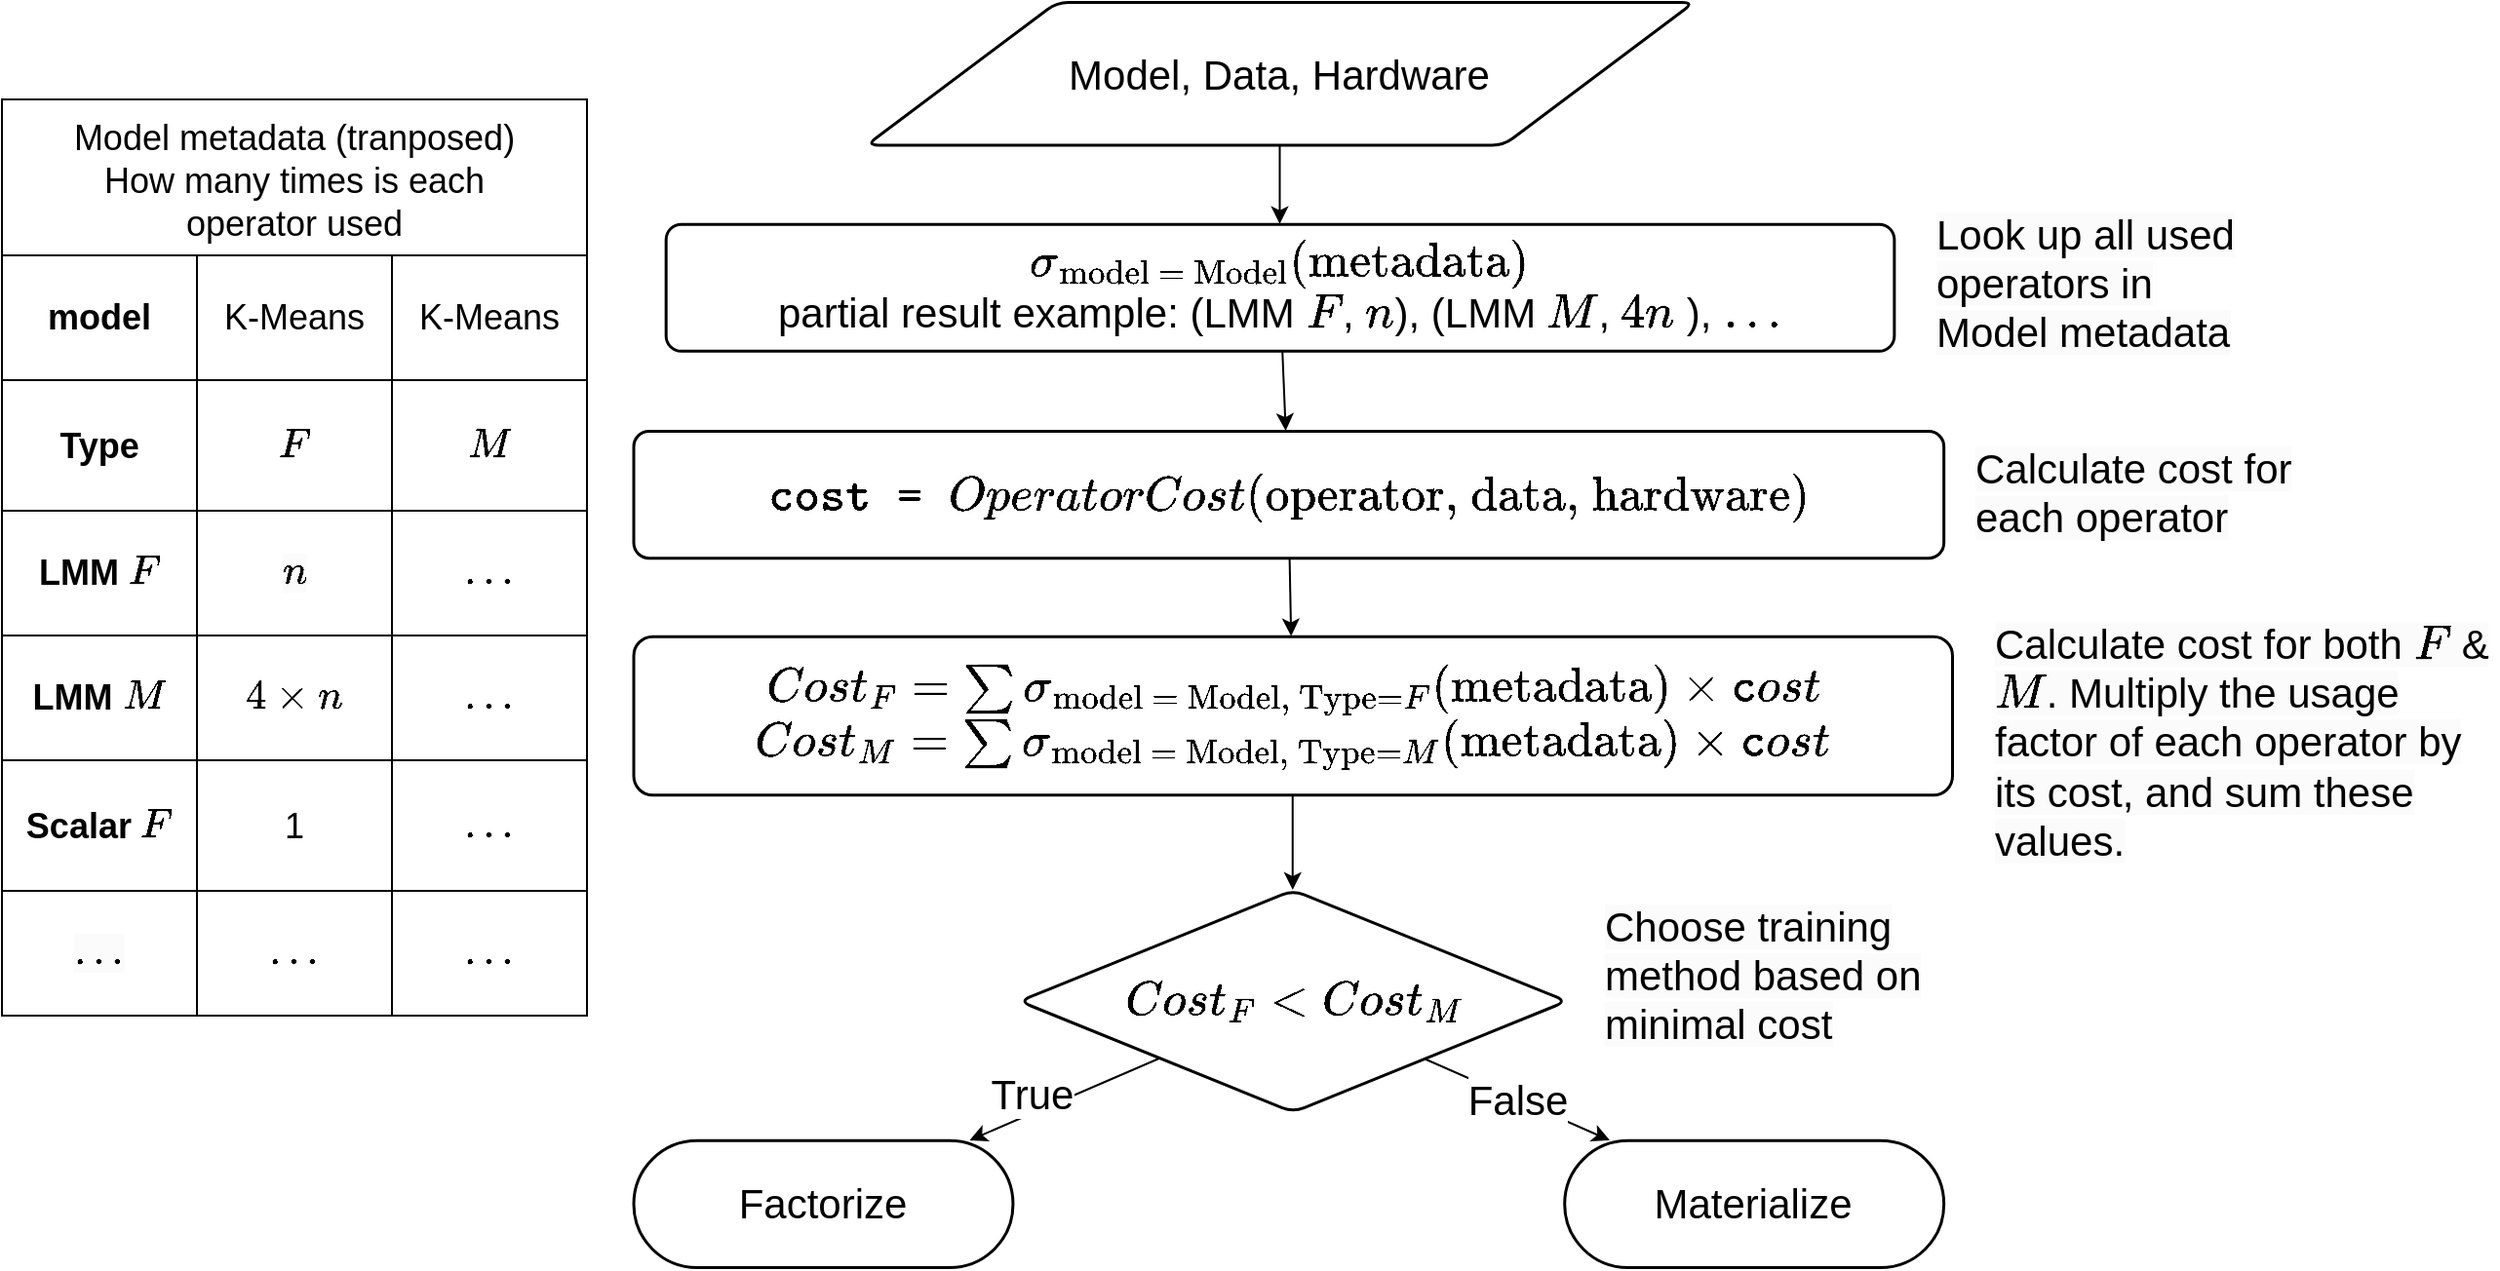 <mxfile>
    <diagram id="ICyV7vEhXe8mz0-qZnMz" name="Page-1">
        <mxGraphModel dx="3842" dy="2972" grid="1" gridSize="10" guides="1" tooltips="1" connect="1" arrows="1" fold="1" page="1" pageScale="1" pageWidth="827" pageHeight="1169" math="1" shadow="0">
            <root>
                <mxCell id="0"/>
                <mxCell id="1" parent="0"/>
                <mxCell id="121" value="&lt;span style=&quot;color: rgb(0, 0, 0); font-family: Helvetica; font-size: 21px; font-style: normal; font-variant-ligatures: normal; font-variant-caps: normal; font-weight: 400; letter-spacing: normal; orphans: 2; text-align: center; text-indent: 0px; text-transform: none; widows: 2; word-spacing: 0px; -webkit-text-stroke-width: 0px; background-color: rgb(251, 251, 251); text-decoration-thickness: initial; text-decoration-style: initial; text-decoration-color: initial; float: none; display: inline !important;&quot;&gt;Look up all used operators in Model metadata&lt;/span&gt;&lt;br style=&quot;border-color: var(--border-color); color: rgb(0, 0, 0); font-family: Helvetica; font-size: 21px; font-style: normal; font-variant-ligatures: normal; font-variant-caps: normal; font-weight: 400; letter-spacing: normal; orphans: 2; text-align: center; text-indent: 0px; text-transform: none; widows: 2; word-spacing: 0px; -webkit-text-stroke-width: 0px; background-color: rgb(251, 251, 251); text-decoration-thickness: initial; text-decoration-style: initial; text-decoration-color: initial;&quot;&gt;" style="text;whiteSpace=wrap;html=1;fontSize=21;" parent="1" vertex="1">
                    <mxGeometry x="-770" y="-80" width="170" height="40" as="geometry"/>
                </mxCell>
                <mxCell id="122" value="&lt;span style=&quot;color: rgb(0, 0, 0); font-family: Helvetica; font-size: 21px; font-style: normal; font-variant-ligatures: normal; font-variant-caps: normal; font-weight: 400; letter-spacing: normal; orphans: 2; text-align: center; text-indent: 0px; text-transform: none; widows: 2; word-spacing: 0px; -webkit-text-stroke-width: 0px; background-color: rgb(251, 251, 251); text-decoration-thickness: initial; text-decoration-style: initial; text-decoration-color: initial; float: none; display: inline !important;&quot;&gt;Calculate cost for each operator&lt;/span&gt;&lt;br style=&quot;border-color: var(--border-color); color: rgb(0, 0, 0); font-family: Helvetica; font-size: 21px; font-style: normal; font-variant-ligatures: normal; font-variant-caps: normal; font-weight: 400; letter-spacing: normal; orphans: 2; text-align: center; text-indent: 0px; text-transform: none; widows: 2; word-spacing: 0px; -webkit-text-stroke-width: 0px; background-color: rgb(251, 251, 251); text-decoration-thickness: initial; text-decoration-style: initial; text-decoration-color: initial;&quot;&gt;" style="text;whiteSpace=wrap;html=1;fontSize=21;" parent="1" vertex="1">
                    <mxGeometry x="-750" y="40" width="170" height="40" as="geometry"/>
                </mxCell>
                <mxCell id="123" value="&lt;span style=&quot;color: rgb(0, 0, 0); font-family: Helvetica; font-size: 21px; font-style: normal; font-variant-ligatures: normal; font-variant-caps: normal; font-weight: 400; letter-spacing: normal; orphans: 2; text-align: center; text-indent: 0px; text-transform: none; widows: 2; word-spacing: 0px; -webkit-text-stroke-width: 0px; background-color: rgb(251, 251, 251); text-decoration-thickness: initial; text-decoration-style: initial; text-decoration-color: initial; float: none; display: inline !important;&quot;&gt;Calculate cost for both \(F\) &amp;amp; \(M\). Multiply the usage factor of each operator by its cost, and sum these values.&lt;/span&gt;" style="text;whiteSpace=wrap;html=1;fontSize=21;" parent="1" vertex="1">
                    <mxGeometry x="-740" y="130" width="260" height="40" as="geometry"/>
                </mxCell>
                <mxCell id="148" value="Model metadata (tranposed)&#10;How many times is each &#10;operator used" style="shape=table;startSize=80;container=1;collapsible=0;childLayout=tableLayout;fontSize=18;" parent="1" vertex="1">
                    <mxGeometry x="-1760" y="-130" width="300" height="470" as="geometry"/>
                </mxCell>
                <mxCell id="149" value="" style="shape=tableRow;horizontal=0;startSize=0;swimlaneHead=0;swimlaneBody=0;top=0;left=0;bottom=0;right=0;collapsible=0;dropTarget=0;fillColor=none;points=[[0,0.5],[1,0.5]];portConstraint=eastwest;fontSize=14;" parent="148" vertex="1">
                    <mxGeometry y="80" width="300" height="64" as="geometry"/>
                </mxCell>
                <mxCell id="150" value="&lt;span style=&quot;font-size: 18px; font-weight: 700;&quot;&gt;model&lt;/span&gt;" style="shape=partialRectangle;html=1;whiteSpace=wrap;connectable=0;overflow=hidden;fillColor=none;top=0;left=0;bottom=0;right=0;pointerEvents=1;fontSize=18;" parent="149" vertex="1">
                    <mxGeometry width="100" height="64" as="geometry">
                        <mxRectangle width="100" height="64" as="alternateBounds"/>
                    </mxGeometry>
                </mxCell>
                <mxCell id="151" value="&lt;span style=&quot;font-size: 18px;&quot;&gt;K-Means&lt;/span&gt;" style="shape=partialRectangle;html=1;whiteSpace=wrap;connectable=0;overflow=hidden;fillColor=none;top=0;left=0;bottom=0;right=0;pointerEvents=1;fontSize=18;" parent="149" vertex="1">
                    <mxGeometry x="100" width="100" height="64" as="geometry">
                        <mxRectangle width="100" height="64" as="alternateBounds"/>
                    </mxGeometry>
                </mxCell>
                <mxCell id="152" value="&lt;span style=&quot;font-size: 18px;&quot;&gt;K-Means&lt;/span&gt;" style="shape=partialRectangle;html=1;whiteSpace=wrap;connectable=0;overflow=hidden;fillColor=none;top=0;left=0;bottom=0;right=0;pointerEvents=1;fontSize=18;" parent="149" vertex="1">
                    <mxGeometry x="200" width="100" height="64" as="geometry">
                        <mxRectangle width="100" height="64" as="alternateBounds"/>
                    </mxGeometry>
                </mxCell>
                <mxCell id="153" value="" style="shape=tableRow;horizontal=0;startSize=0;swimlaneHead=0;swimlaneBody=0;top=0;left=0;bottom=0;right=0;collapsible=0;dropTarget=0;fillColor=none;points=[[0,0.5],[1,0.5]];portConstraint=eastwest;fontSize=14;" parent="148" vertex="1">
                    <mxGeometry y="144" width="300" height="67" as="geometry"/>
                </mxCell>
                <mxCell id="154" value="&lt;span style=&quot;font-size: 18px; font-weight: 700;&quot;&gt;Type&lt;/span&gt;" style="shape=partialRectangle;html=1;whiteSpace=wrap;connectable=0;overflow=hidden;fillColor=none;top=0;left=0;bottom=0;right=0;pointerEvents=1;fontSize=18;" parent="153" vertex="1">
                    <mxGeometry width="100" height="67" as="geometry">
                        <mxRectangle width="100" height="67" as="alternateBounds"/>
                    </mxGeometry>
                </mxCell>
                <mxCell id="155" value="&lt;span style=&quot;font-size: 18px;&quot;&gt;\(F\)&lt;/span&gt;" style="shape=partialRectangle;html=1;whiteSpace=wrap;connectable=0;overflow=hidden;fillColor=none;top=0;left=0;bottom=0;right=0;pointerEvents=1;fontSize=18;" parent="153" vertex="1">
                    <mxGeometry x="100" width="100" height="67" as="geometry">
                        <mxRectangle width="100" height="67" as="alternateBounds"/>
                    </mxGeometry>
                </mxCell>
                <mxCell id="156" value="&lt;span style=&quot;font-size: 18px;&quot;&gt;\(M\)&lt;/span&gt;" style="shape=partialRectangle;html=1;whiteSpace=wrap;connectable=0;overflow=hidden;fillColor=none;top=0;left=0;bottom=0;right=0;pointerEvents=1;fontSize=18;" parent="153" vertex="1">
                    <mxGeometry x="200" width="100" height="67" as="geometry">
                        <mxRectangle width="100" height="67" as="alternateBounds"/>
                    </mxGeometry>
                </mxCell>
                <mxCell id="157" value="" style="shape=tableRow;horizontal=0;startSize=0;swimlaneHead=0;swimlaneBody=0;top=0;left=0;bottom=0;right=0;collapsible=0;dropTarget=0;fillColor=none;points=[[0,0.5],[1,0.5]];portConstraint=eastwest;fontSize=14;" parent="148" vertex="1">
                    <mxGeometry y="211" width="300" height="64" as="geometry"/>
                </mxCell>
                <mxCell id="158" value="&lt;span style=&quot;font-size: 18px; font-weight: 700;&quot;&gt;LMM \(F\)&lt;/span&gt;" style="shape=partialRectangle;html=1;whiteSpace=wrap;connectable=0;overflow=hidden;fillColor=none;top=0;left=0;bottom=0;right=0;pointerEvents=1;fontSize=18;" parent="157" vertex="1">
                    <mxGeometry width="100" height="64" as="geometry">
                        <mxRectangle width="100" height="64" as="alternateBounds"/>
                    </mxGeometry>
                </mxCell>
                <mxCell id="159" value="&lt;span style=&quot;color: rgb(0, 0, 0); font-family: Helvetica; font-size: 18px; font-style: normal; font-variant-ligatures: normal; font-variant-caps: normal; font-weight: 400; letter-spacing: normal; orphans: 2; text-align: center; text-indent: 0px; text-transform: none; widows: 2; word-spacing: 0px; -webkit-text-stroke-width: 0px; background-color: rgb(251, 251, 251); text-decoration-thickness: initial; text-decoration-style: initial; text-decoration-color: initial; float: none; display: inline !important;&quot;&gt;\(n\)&lt;/span&gt;" style="shape=partialRectangle;html=1;whiteSpace=wrap;connectable=0;overflow=hidden;fillColor=none;top=0;left=0;bottom=0;right=0;pointerEvents=1;fontSize=18;" parent="157" vertex="1">
                    <mxGeometry x="100" width="100" height="64" as="geometry">
                        <mxRectangle width="100" height="64" as="alternateBounds"/>
                    </mxGeometry>
                </mxCell>
                <mxCell id="160" value="&lt;span style=&quot;font-size: 18px;&quot;&gt;\(\ldots\)&lt;/span&gt;" style="shape=partialRectangle;html=1;whiteSpace=wrap;connectable=0;overflow=hidden;fillColor=none;top=0;left=0;bottom=0;right=0;pointerEvents=1;fontSize=18;" parent="157" vertex="1">
                    <mxGeometry x="200" width="100" height="64" as="geometry">
                        <mxRectangle width="100" height="64" as="alternateBounds"/>
                    </mxGeometry>
                </mxCell>
                <mxCell id="161" value="" style="shape=tableRow;horizontal=0;startSize=0;swimlaneHead=0;swimlaneBody=0;top=0;left=0;bottom=0;right=0;collapsible=0;dropTarget=0;fillColor=none;points=[[0,0.5],[1,0.5]];portConstraint=eastwest;fontSize=14;" parent="148" vertex="1">
                    <mxGeometry y="275" width="300" height="64" as="geometry"/>
                </mxCell>
                <mxCell id="162" value="&lt;span style=&quot;font-size: 18px; font-weight: 700;&quot;&gt;LMM \(M\)&lt;/span&gt;" style="shape=partialRectangle;html=1;whiteSpace=wrap;connectable=0;overflow=hidden;fillColor=none;top=0;left=0;bottom=0;right=0;pointerEvents=1;fontSize=18;" parent="161" vertex="1">
                    <mxGeometry width="100" height="64" as="geometry">
                        <mxRectangle width="100" height="64" as="alternateBounds"/>
                    </mxGeometry>
                </mxCell>
                <mxCell id="163" value="&lt;span style=&quot;font-size: 18px;&quot;&gt;\( 4 \times n\)&lt;/span&gt;" style="shape=partialRectangle;html=1;whiteSpace=wrap;connectable=0;overflow=hidden;fillColor=none;top=0;left=0;bottom=0;right=0;pointerEvents=1;fontSize=18;" parent="161" vertex="1">
                    <mxGeometry x="100" width="100" height="64" as="geometry">
                        <mxRectangle width="100" height="64" as="alternateBounds"/>
                    </mxGeometry>
                </mxCell>
                <mxCell id="164" value="&lt;span style=&quot;font-size: 18px;&quot;&gt;\(\ldots\)&lt;/span&gt;" style="shape=partialRectangle;html=1;whiteSpace=wrap;connectable=0;overflow=hidden;fillColor=none;top=0;left=0;bottom=0;right=0;pointerEvents=1;fontSize=18;" parent="161" vertex="1">
                    <mxGeometry x="200" width="100" height="64" as="geometry">
                        <mxRectangle width="100" height="64" as="alternateBounds"/>
                    </mxGeometry>
                </mxCell>
                <mxCell id="165" value="" style="shape=tableRow;horizontal=0;startSize=0;swimlaneHead=0;swimlaneBody=0;top=0;left=0;bottom=0;right=0;collapsible=0;dropTarget=0;fillColor=none;points=[[0,0.5],[1,0.5]];portConstraint=eastwest;fontSize=14;" parent="148" vertex="1">
                    <mxGeometry y="339" width="300" height="67" as="geometry"/>
                </mxCell>
                <mxCell id="166" value="&lt;span style=&quot;font-size: 18px; font-weight: 700;&quot;&gt;Scalar \(F\)&lt;/span&gt;" style="shape=partialRectangle;html=1;whiteSpace=wrap;connectable=0;overflow=hidden;fillColor=none;top=0;left=0;bottom=0;right=0;pointerEvents=1;fontSize=18;" parent="165" vertex="1">
                    <mxGeometry width="100" height="67" as="geometry">
                        <mxRectangle width="100" height="67" as="alternateBounds"/>
                    </mxGeometry>
                </mxCell>
                <mxCell id="167" value="1" style="shape=partialRectangle;html=1;whiteSpace=wrap;connectable=0;overflow=hidden;fillColor=none;top=0;left=0;bottom=0;right=0;pointerEvents=1;fontSize=18;" parent="165" vertex="1">
                    <mxGeometry x="100" width="100" height="67" as="geometry">
                        <mxRectangle width="100" height="67" as="alternateBounds"/>
                    </mxGeometry>
                </mxCell>
                <mxCell id="168" value="\(\ldots\)" style="shape=partialRectangle;html=1;whiteSpace=wrap;connectable=0;overflow=hidden;fillColor=none;top=0;left=0;bottom=0;right=0;pointerEvents=1;fontSize=18;" parent="165" vertex="1">
                    <mxGeometry x="200" width="100" height="67" as="geometry">
                        <mxRectangle width="100" height="67" as="alternateBounds"/>
                    </mxGeometry>
                </mxCell>
                <mxCell id="169" value="" style="shape=tableRow;horizontal=0;startSize=0;swimlaneHead=0;swimlaneBody=0;top=0;left=0;bottom=0;right=0;collapsible=0;dropTarget=0;fillColor=none;points=[[0,0.5],[1,0.5]];portConstraint=eastwest;fontSize=14;" parent="148" vertex="1">
                    <mxGeometry y="406" width="300" height="64" as="geometry"/>
                </mxCell>
                <mxCell id="170" value="&lt;span style=&quot;color: rgb(0, 0, 0); font-family: Helvetica; font-size: 18px; font-style: normal; font-variant-ligatures: normal; font-variant-caps: normal; font-weight: 400; letter-spacing: normal; orphans: 2; text-align: center; text-indent: 0px; text-transform: none; widows: 2; word-spacing: 0px; -webkit-text-stroke-width: 0px; background-color: rgb(251, 251, 251); text-decoration-thickness: initial; text-decoration-style: initial; text-decoration-color: initial; float: none; display: inline !important;&quot;&gt;\(\ldots\)&lt;/span&gt;" style="shape=partialRectangle;html=1;whiteSpace=wrap;connectable=0;overflow=hidden;fillColor=none;top=0;left=0;bottom=0;right=0;pointerEvents=1;fontSize=18;" parent="169" vertex="1">
                    <mxGeometry width="100" height="64" as="geometry">
                        <mxRectangle width="100" height="64" as="alternateBounds"/>
                    </mxGeometry>
                </mxCell>
                <mxCell id="171" value="&lt;span style=&quot;font-size: 18px;&quot;&gt;\(\ldots\)&lt;/span&gt;" style="shape=partialRectangle;html=1;whiteSpace=wrap;connectable=0;overflow=hidden;fillColor=none;top=0;left=0;bottom=0;right=0;pointerEvents=1;fontSize=18;" parent="169" vertex="1">
                    <mxGeometry x="100" width="100" height="64" as="geometry">
                        <mxRectangle width="100" height="64" as="alternateBounds"/>
                    </mxGeometry>
                </mxCell>
                <mxCell id="172" value="&lt;span style=&quot;font-size: 18px;&quot;&gt;\(\ldots\)&lt;/span&gt;" style="shape=partialRectangle;html=1;whiteSpace=wrap;connectable=0;overflow=hidden;fillColor=none;top=0;left=0;bottom=0;right=0;pointerEvents=1;fontSize=18;" parent="169" vertex="1">
                    <mxGeometry x="200" width="100" height="64" as="geometry">
                        <mxRectangle width="100" height="64" as="alternateBounds"/>
                    </mxGeometry>
                </mxCell>
                <mxCell id="173" value="" style="group;fontSize=21;" parent="1" vertex="1" connectable="0">
                    <mxGeometry x="-1436.25" y="-180" width="720" height="649" as="geometry"/>
                </mxCell>
                <mxCell id="105" value="Model, Data, Hardware" style="shape=parallelogram;html=1;strokeWidth=1.5;perimeter=parallelogramPerimeter;whiteSpace=wrap;rounded=1;arcSize=12;size=0.23;fontSize=21;" parent="173" vertex="1">
                    <mxGeometry x="119.338" width="424.314" height="73.195" as="geometry"/>
                </mxCell>
                <mxCell id="106" value="\(\sigma_{\text{model = Model}}(\text{metadata})\)&lt;br style=&quot;font-size: 21px;&quot;&gt;partial result example: (LMM \(F\), \(n\)), (LMM \(M\), \(4n\) ), \(\ldots\)" style="whiteSpace=wrap;html=1;fontSize=21;strokeWidth=1.5;rounded=1;arcSize=12;" parent="173" vertex="1">
                    <mxGeometry x="16.584" y="113.86" width="629.841" height="65.063" as="geometry"/>
                </mxCell>
                <mxCell id="113" style="edgeStyle=none;html=1;entryX=0.5;entryY=0;entryDx=0;entryDy=0;fontSize=21;" parent="173" source="105" target="106" edge="1">
                    <mxGeometry relative="1" as="geometry"/>
                </mxCell>
                <mxCell id="108" value="&lt;span style=&quot;text-align: left; font-size: 21px;&quot;&gt;\( \texttt{cost = } OperatorCost(\text{operator, data, hardware}) \)&lt;/span&gt;" style="whiteSpace=wrap;html=1;fontSize=21;strokeWidth=1.5;rounded=1;arcSize=12;" parent="173" vertex="1">
                    <mxGeometry y="220.004" width="671.83" height="65.063" as="geometry"/>
                </mxCell>
                <mxCell id="109" value="" style="edgeStyle=none;html=1;fontSize=21;" parent="173" source="106" target="108" edge="1">
                    <mxGeometry relative="1" as="geometry"/>
                </mxCell>
                <mxCell id="111" value="\( Cost_F = \sum\sigma_{\text{model = Model, Type=$F$}}(\text{metadata}&lt;br style=&quot;font-size: 21px;&quot;&gt;) \times \texttt cost\)&lt;br style=&quot;font-size: 21px;&quot;&gt;\( Cost_M = \sum\sigma_{\text{model = Model, Type=$M$}}(\text{metadata}&lt;br style=&quot;font-size: 21px;&quot;&gt;) \times \texttt cost\)" style="whiteSpace=wrap;html=1;fontSize=21;strokeWidth=1.5;rounded=1;arcSize=12;" parent="173" vertex="1">
                    <mxGeometry y="325.313" width="676.25" height="81.328" as="geometry"/>
                </mxCell>
                <mxCell id="112" value="" style="edgeStyle=none;html=1;fontSize=21;" parent="173" source="108" target="111" edge="1">
                    <mxGeometry relative="1" as="geometry"/>
                </mxCell>
                <mxCell id="114" value="\(Cost_F &amp;lt; Cost_M \)" style="rhombus;whiteSpace=wrap;html=1;fontSize=21;strokeWidth=1.5;rounded=1;arcSize=12;" parent="173" vertex="1">
                    <mxGeometry x="197.783" y="455.439" width="280.666" height="113.86" as="geometry"/>
                </mxCell>
                <mxCell id="115" value="" style="edgeStyle=none;html=1;fontSize=21;" parent="173" source="111" target="114" edge="1">
                    <mxGeometry relative="1" as="geometry"/>
                </mxCell>
                <mxCell id="116" value="Factorize" style="whiteSpace=wrap;html=1;fontSize=21;strokeWidth=1.5;rounded=1;arcSize=50;" parent="173" vertex="1">
                    <mxGeometry y="583.937" width="194.477" height="65.063" as="geometry"/>
                </mxCell>
                <mxCell id="117" value="" style="edgeStyle=none;html=1;fontSize=21;" parent="173" source="114" target="116" edge="1">
                    <mxGeometry relative="1" as="geometry"/>
                </mxCell>
                <mxCell id="120" value="True" style="edgeLabel;html=1;align=center;verticalAlign=middle;resizable=0;points=[];fontSize=21;" parent="117" vertex="1" connectable="0">
                    <mxGeometry x="0.536" y="-1" relative="1" as="geometry">
                        <mxPoint x="9" y="-13" as="offset"/>
                    </mxGeometry>
                </mxCell>
                <mxCell id="118" value="Materialize" style="whiteSpace=wrap;html=1;fontSize=21;strokeWidth=1.5;rounded=1;arcSize=50;" parent="173" vertex="1">
                    <mxGeometry x="477.353" y="583.937" width="194.477" height="65.063" as="geometry"/>
                </mxCell>
                <mxCell id="119" value="False" style="edgeStyle=none;html=1;fontSize=21;" parent="173" source="114" target="118" edge="1">
                    <mxGeometry relative="1" as="geometry"/>
                </mxCell>
                <mxCell id="125" value="&lt;span style=&quot;color: rgb(0, 0, 0); font-family: Helvetica; font-size: 21px; font-style: normal; font-variant-ligatures: normal; font-variant-caps: normal; font-weight: 400; letter-spacing: normal; orphans: 2; text-align: center; text-indent: 0px; text-transform: none; widows: 2; word-spacing: 0px; -webkit-text-stroke-width: 0px; background-color: rgb(251, 251, 251); text-decoration-thickness: initial; text-decoration-style: initial; text-decoration-color: initial; float: none; display: inline !important;&quot;&gt;Choose training method based on minimal cost&lt;/span&gt;" style="text;whiteSpace=wrap;html=1;fontSize=21;" parent="173" vertex="1">
                    <mxGeometry x="496.25" y="455.44" width="203.58" height="74.56" as="geometry"/>
                </mxCell>
            </root>
        </mxGraphModel>
    </diagram>
</mxfile>